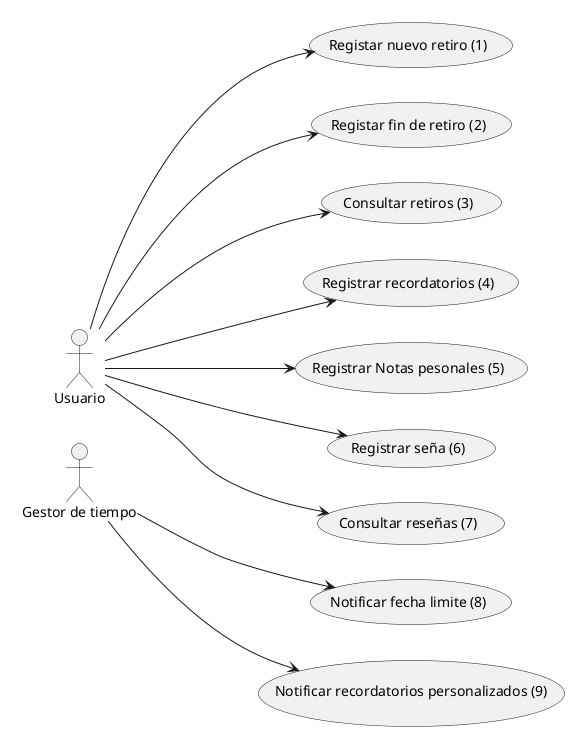 @startuml diagrama caso de uso TPI
top to bottom direction

skinparam package {
    BackgroundColor transparent
    borderColor transparente
}
' Definición de actores 
package {
    actor "Usuario" as us
    actor "Gestor de tiempo" as time
}

' Definición de casos de uso
package {
    left to right direction
    usecase "Registar nuevo retiro (1)" as UC1
    usecase "Registar fin de retiro (2)" as UC2
    usecase "Consultar retiros (3)" as UC3
    usecase "Registrar recordatorios (4)" as UC4
    usecase "Registrar Notas pesonales (5)" as UC5
    usecase "Registrar seña (6)" as UC6
    usecase "Consultar reseñas (7)" as UC7
    usecase "Notificar fecha limite (8)" as UC8
    usecase "Notificar recordatorios personalizados (9)" as UC9
}

' relaciones entre actores y casos de uso
us ---> UC1
us ---> UC2
us ---> UC3
us ---> UC4
us ---> UC5
us ---> UC6
us ---> UC7
time ---> UC8
time --> UC9
@enduml